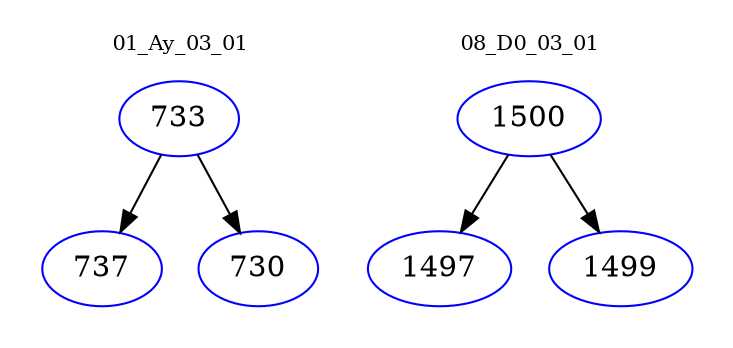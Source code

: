 digraph{
subgraph cluster_0 {
color = white
label = "01_Ay_03_01";
fontsize=10;
T0_733 [label="733", color="blue"]
T0_733 -> T0_737 [color="black"]
T0_737 [label="737", color="blue"]
T0_733 -> T0_730 [color="black"]
T0_730 [label="730", color="blue"]
}
subgraph cluster_1 {
color = white
label = "08_D0_03_01";
fontsize=10;
T1_1500 [label="1500", color="blue"]
T1_1500 -> T1_1497 [color="black"]
T1_1497 [label="1497", color="blue"]
T1_1500 -> T1_1499 [color="black"]
T1_1499 [label="1499", color="blue"]
}
}
